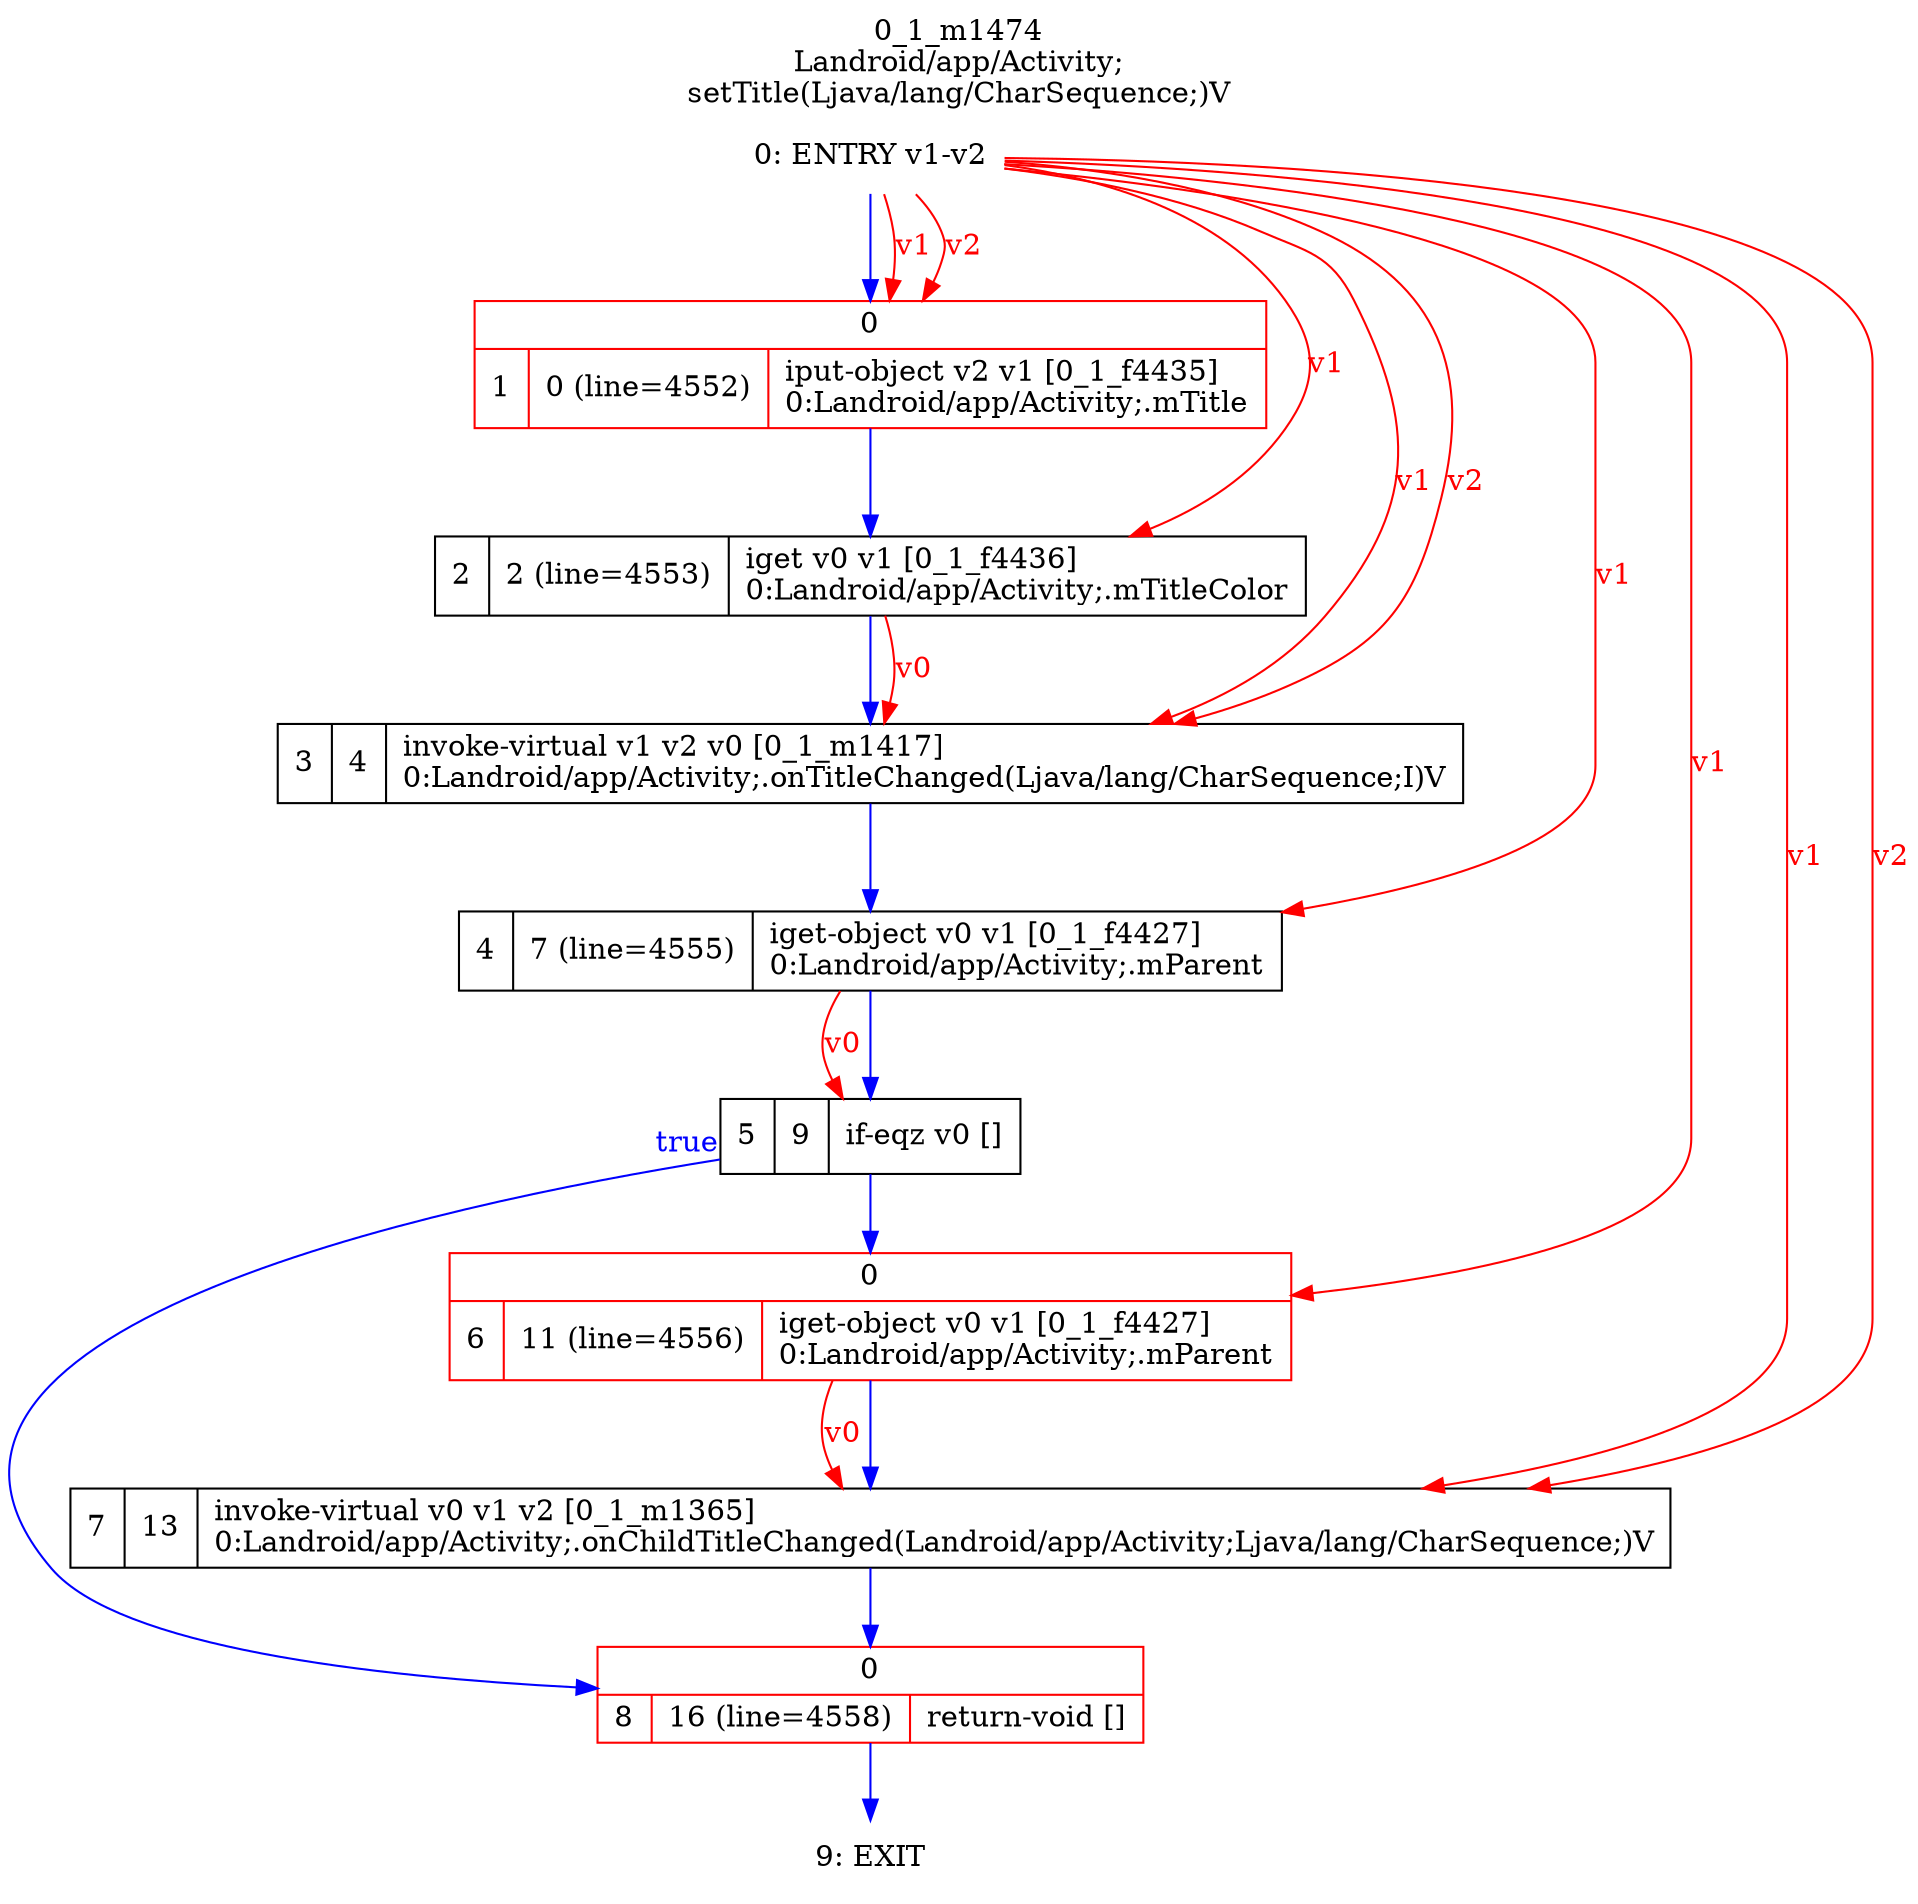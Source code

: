 digraph G {
rankdir=UD;
labelloc=t;
label="0_1_m1474\nLandroid/app/Activity;
setTitle(Ljava/lang/CharSequence;)V";
0[label="0: ENTRY v1-v2",shape=plaintext];
1[label="{0|{1|0 (line=4552)|iput-object v2 v1 [0_1_f4435]\l0:Landroid/app/Activity;.mTitle\l}}",shape=record, color=red];
2[label="2|2 (line=4553)|iget v0 v1 [0_1_f4436]\l0:Landroid/app/Activity;.mTitleColor\l",shape=record];
3[label="3|4|invoke-virtual v1 v2 v0 [0_1_m1417]\l0:Landroid/app/Activity;.onTitleChanged(Ljava/lang/CharSequence;I)V\l",shape=record,URL="0_1_m1417.dot"];
4[label="4|7 (line=4555)|iget-object v0 v1 [0_1_f4427]\l0:Landroid/app/Activity;.mParent\l",shape=record];
5[label="5|9|if-eqz v0 []\l",shape=record];
6[label="{0|{6|11 (line=4556)|iget-object v0 v1 [0_1_f4427]\l0:Landroid/app/Activity;.mParent\l}}",shape=record, color=red];
7[label="7|13|invoke-virtual v0 v1 v2 [0_1_m1365]\l0:Landroid/app/Activity;.onChildTitleChanged(Landroid/app/Activity;Ljava/lang/CharSequence;)V\l",shape=record,URL="0_1_m1365.dot"];
8[label="{0|{8|16 (line=4558)|return-void []\l}}",shape=record, color=red];
9[label="9: EXIT",shape=plaintext];
0->1 [color=blue, fontcolor=blue,weight=100, taillabel=""];
1->2 [color=blue, fontcolor=blue,weight=100, taillabel=""];
2->3 [color=blue, fontcolor=blue,weight=100, taillabel=""];
3->4 [color=blue, fontcolor=blue,weight=100, taillabel=""];
4->5 [color=blue, fontcolor=blue,weight=100, taillabel=""];
5->8 [color=blue, fontcolor=blue,weight=10, taillabel="true"];
5->6 [color=blue, fontcolor=blue,weight=100, taillabel=""];
6->7 [color=blue, fontcolor=blue,weight=100, taillabel=""];
7->8 [color=blue, fontcolor=blue,weight=100, taillabel=""];
8->9 [color=blue, fontcolor=blue,weight=100, taillabel=""];
0->1 [color=red, fontcolor=red, label="v1"];
0->1 [color=red, fontcolor=red, label="v2"];
0->2 [color=red, fontcolor=red, label="v1"];
0->3 [color=red, fontcolor=red, label="v1"];
0->3 [color=red, fontcolor=red, label="v2"];
2->3 [color=red, fontcolor=red, label="v0"];
0->4 [color=red, fontcolor=red, label="v1"];
4->5 [color=red, fontcolor=red, label="v0"];
0->6 [color=red, fontcolor=red, label="v1"];
0->7 [color=red, fontcolor=red, label="v1"];
0->7 [color=red, fontcolor=red, label="v2"];
6->7 [color=red, fontcolor=red, label="v0"];
}
